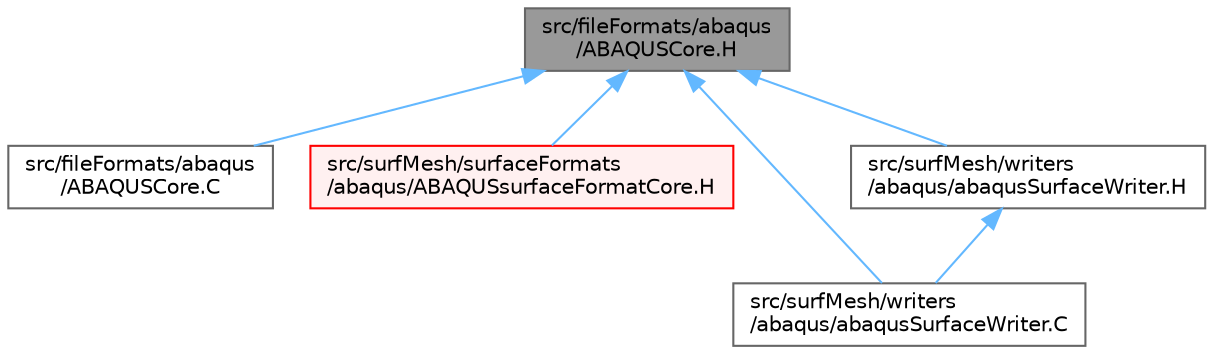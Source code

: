 digraph "src/fileFormats/abaqus/ABAQUSCore.H"
{
 // LATEX_PDF_SIZE
  bgcolor="transparent";
  edge [fontname=Helvetica,fontsize=10,labelfontname=Helvetica,labelfontsize=10];
  node [fontname=Helvetica,fontsize=10,shape=box,height=0.2,width=0.4];
  Node1 [id="Node000001",label="src/fileFormats/abaqus\l/ABAQUSCore.H",height=0.2,width=0.4,color="gray40", fillcolor="grey60", style="filled", fontcolor="black",tooltip=" "];
  Node1 -> Node2 [id="edge1_Node000001_Node000002",dir="back",color="steelblue1",style="solid",tooltip=" "];
  Node2 [id="Node000002",label="src/fileFormats/abaqus\l/ABAQUSCore.C",height=0.2,width=0.4,color="grey40", fillcolor="white", style="filled",URL="$ABAQUSCore_8C.html",tooltip=" "];
  Node1 -> Node3 [id="edge2_Node000001_Node000003",dir="back",color="steelblue1",style="solid",tooltip=" "];
  Node3 [id="Node000003",label="src/surfMesh/surfaceFormats\l/abaqus/ABAQUSsurfaceFormatCore.H",height=0.2,width=0.4,color="red", fillcolor="#FFF0F0", style="filled",URL="$ABAQUSsurfaceFormatCore_8H.html",tooltip=" "];
  Node1 -> Node8 [id="edge3_Node000001_Node000008",dir="back",color="steelblue1",style="solid",tooltip=" "];
  Node8 [id="Node000008",label="src/surfMesh/writers\l/abaqus/abaqusSurfaceWriter.C",height=0.2,width=0.4,color="grey40", fillcolor="white", style="filled",URL="$abaqusSurfaceWriter_8C.html",tooltip=" "];
  Node1 -> Node9 [id="edge4_Node000001_Node000009",dir="back",color="steelblue1",style="solid",tooltip=" "];
  Node9 [id="Node000009",label="src/surfMesh/writers\l/abaqus/abaqusSurfaceWriter.H",height=0.2,width=0.4,color="grey40", fillcolor="white", style="filled",URL="$abaqusSurfaceWriter_8H.html",tooltip=" "];
  Node9 -> Node8 [id="edge5_Node000009_Node000008",dir="back",color="steelblue1",style="solid",tooltip=" "];
}
